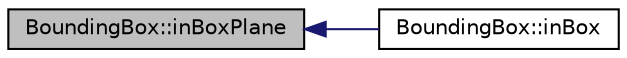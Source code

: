digraph "BoundingBox::inBoxPlane"
{
 // INTERACTIVE_SVG=YES
  edge [fontname="Helvetica",fontsize="10",labelfontname="Helvetica",labelfontsize="10"];
  node [fontname="Helvetica",fontsize="10",shape=record];
  rankdir="LR";
  Node1 [label="BoundingBox::inBoxPlane",height=0.2,width=0.4,color="black", fillcolor="grey75", style="filled" fontcolor="black"];
  Node1 -> Node2 [dir="back",color="midnightblue",fontsize="10",style="solid",fontname="Helvetica"];
  Node2 [label="BoundingBox::inBox",height=0.2,width=0.4,color="black", fillcolor="white", style="filled",URL="$class_bounding_box.html#aee135280f94e54bdf726d0608b46b48a"];
}
